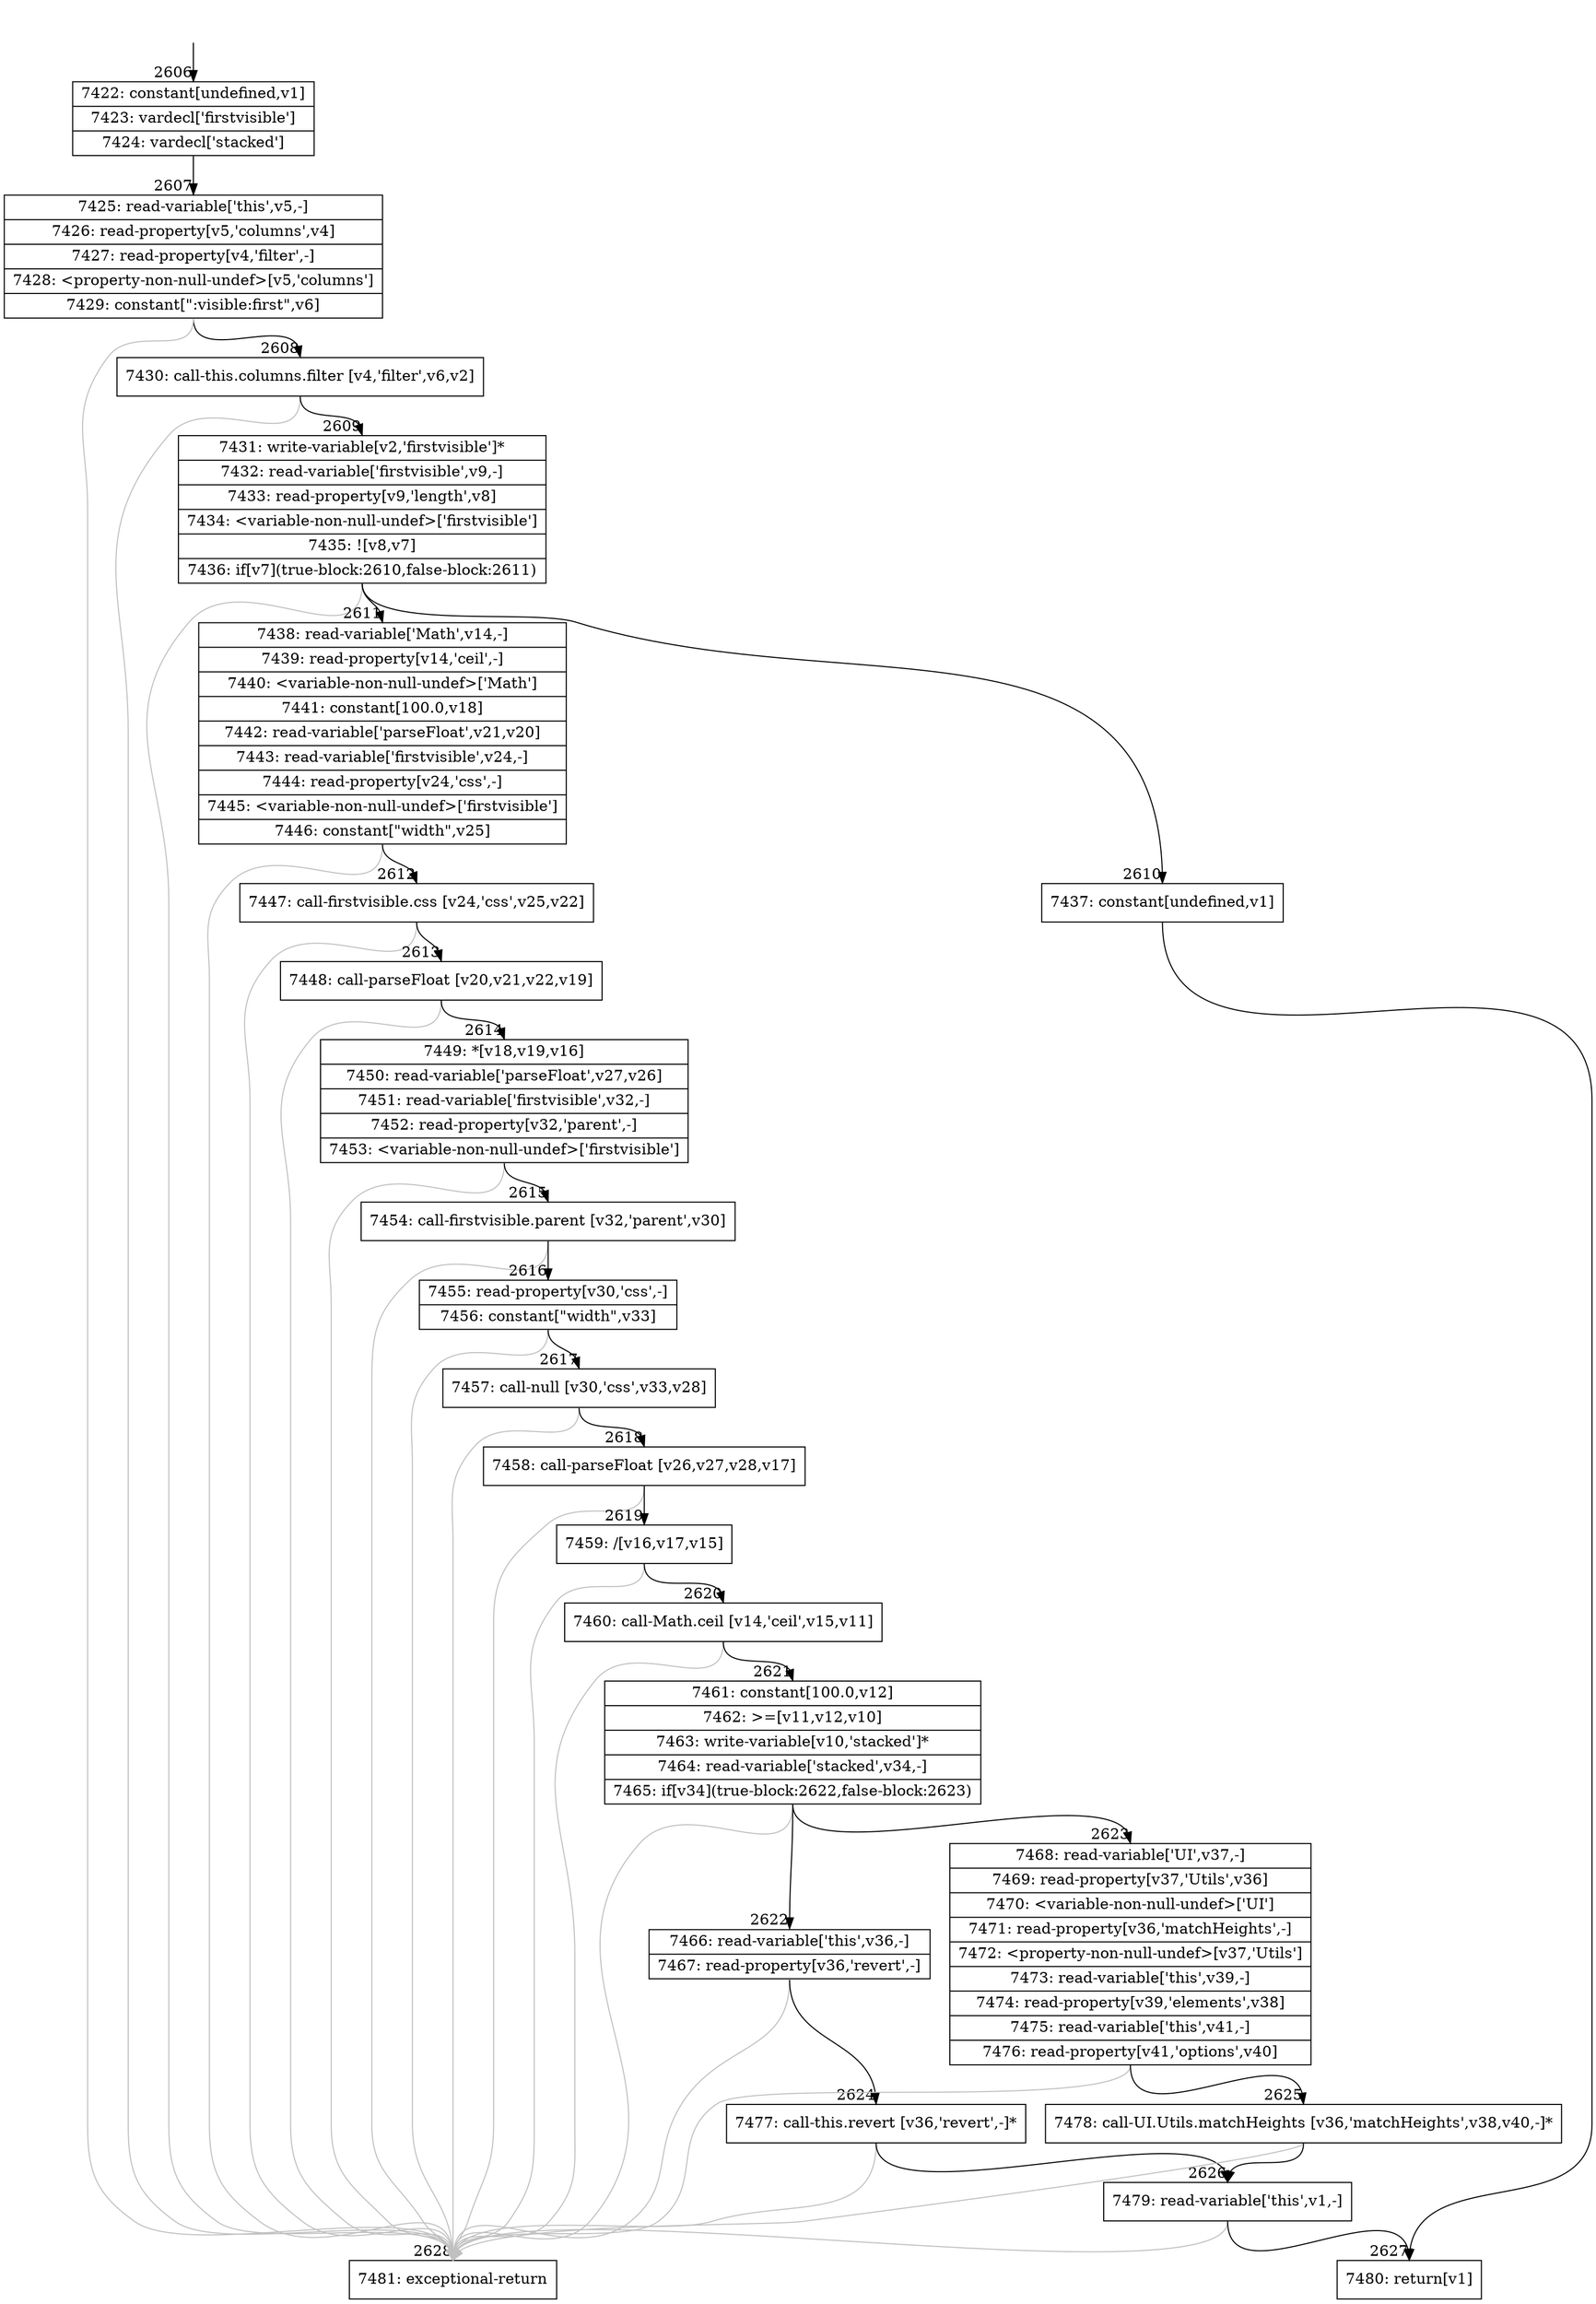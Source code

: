digraph {
rankdir="TD"
BB_entry201[shape=none,label=""];
BB_entry201 -> BB2606 [tailport=s, headport=n, headlabel="    2606"]
BB2606 [shape=record label="{7422: constant[undefined,v1]|7423: vardecl['firstvisible']|7424: vardecl['stacked']}" ] 
BB2606 -> BB2607 [tailport=s, headport=n, headlabel="      2607"]
BB2607 [shape=record label="{7425: read-variable['this',v5,-]|7426: read-property[v5,'columns',v4]|7427: read-property[v4,'filter',-]|7428: \<property-non-null-undef\>[v5,'columns']|7429: constant[\":visible:first\",v6]}" ] 
BB2607 -> BB2608 [tailport=s, headport=n, headlabel="      2608"]
BB2607 -> BB2628 [tailport=s, headport=n, color=gray, headlabel="      2628"]
BB2608 [shape=record label="{7430: call-this.columns.filter [v4,'filter',v6,v2]}" ] 
BB2608 -> BB2609 [tailport=s, headport=n, headlabel="      2609"]
BB2608 -> BB2628 [tailport=s, headport=n, color=gray]
BB2609 [shape=record label="{7431: write-variable[v2,'firstvisible']*|7432: read-variable['firstvisible',v9,-]|7433: read-property[v9,'length',v8]|7434: \<variable-non-null-undef\>['firstvisible']|7435: ![v8,v7]|7436: if[v7](true-block:2610,false-block:2611)}" ] 
BB2609 -> BB2610 [tailport=s, headport=n, headlabel="      2610"]
BB2609 -> BB2611 [tailport=s, headport=n, headlabel="      2611"]
BB2609 -> BB2628 [tailport=s, headport=n, color=gray]
BB2610 [shape=record label="{7437: constant[undefined,v1]}" ] 
BB2610 -> BB2627 [tailport=s, headport=n, headlabel="      2627"]
BB2611 [shape=record label="{7438: read-variable['Math',v14,-]|7439: read-property[v14,'ceil',-]|7440: \<variable-non-null-undef\>['Math']|7441: constant[100.0,v18]|7442: read-variable['parseFloat',v21,v20]|7443: read-variable['firstvisible',v24,-]|7444: read-property[v24,'css',-]|7445: \<variable-non-null-undef\>['firstvisible']|7446: constant[\"width\",v25]}" ] 
BB2611 -> BB2612 [tailport=s, headport=n, headlabel="      2612"]
BB2611 -> BB2628 [tailport=s, headport=n, color=gray]
BB2612 [shape=record label="{7447: call-firstvisible.css [v24,'css',v25,v22]}" ] 
BB2612 -> BB2613 [tailport=s, headport=n, headlabel="      2613"]
BB2612 -> BB2628 [tailport=s, headport=n, color=gray]
BB2613 [shape=record label="{7448: call-parseFloat [v20,v21,v22,v19]}" ] 
BB2613 -> BB2614 [tailport=s, headport=n, headlabel="      2614"]
BB2613 -> BB2628 [tailport=s, headport=n, color=gray]
BB2614 [shape=record label="{7449: *[v18,v19,v16]|7450: read-variable['parseFloat',v27,v26]|7451: read-variable['firstvisible',v32,-]|7452: read-property[v32,'parent',-]|7453: \<variable-non-null-undef\>['firstvisible']}" ] 
BB2614 -> BB2615 [tailport=s, headport=n, headlabel="      2615"]
BB2614 -> BB2628 [tailport=s, headport=n, color=gray]
BB2615 [shape=record label="{7454: call-firstvisible.parent [v32,'parent',v30]}" ] 
BB2615 -> BB2616 [tailport=s, headport=n, headlabel="      2616"]
BB2615 -> BB2628 [tailport=s, headport=n, color=gray]
BB2616 [shape=record label="{7455: read-property[v30,'css',-]|7456: constant[\"width\",v33]}" ] 
BB2616 -> BB2617 [tailport=s, headport=n, headlabel="      2617"]
BB2616 -> BB2628 [tailport=s, headport=n, color=gray]
BB2617 [shape=record label="{7457: call-null [v30,'css',v33,v28]}" ] 
BB2617 -> BB2618 [tailport=s, headport=n, headlabel="      2618"]
BB2617 -> BB2628 [tailport=s, headport=n, color=gray]
BB2618 [shape=record label="{7458: call-parseFloat [v26,v27,v28,v17]}" ] 
BB2618 -> BB2619 [tailport=s, headport=n, headlabel="      2619"]
BB2618 -> BB2628 [tailport=s, headport=n, color=gray]
BB2619 [shape=record label="{7459: /[v16,v17,v15]}" ] 
BB2619 -> BB2620 [tailport=s, headport=n, headlabel="      2620"]
BB2619 -> BB2628 [tailport=s, headport=n, color=gray]
BB2620 [shape=record label="{7460: call-Math.ceil [v14,'ceil',v15,v11]}" ] 
BB2620 -> BB2621 [tailport=s, headport=n, headlabel="      2621"]
BB2620 -> BB2628 [tailport=s, headport=n, color=gray]
BB2621 [shape=record label="{7461: constant[100.0,v12]|7462: \>=[v11,v12,v10]|7463: write-variable[v10,'stacked']*|7464: read-variable['stacked',v34,-]|7465: if[v34](true-block:2622,false-block:2623)}" ] 
BB2621 -> BB2622 [tailport=s, headport=n, headlabel="      2622"]
BB2621 -> BB2623 [tailport=s, headport=n, headlabel="      2623"]
BB2621 -> BB2628 [tailport=s, headport=n, color=gray]
BB2622 [shape=record label="{7466: read-variable['this',v36,-]|7467: read-property[v36,'revert',-]}" ] 
BB2622 -> BB2624 [tailport=s, headport=n, headlabel="      2624"]
BB2622 -> BB2628 [tailport=s, headport=n, color=gray]
BB2623 [shape=record label="{7468: read-variable['UI',v37,-]|7469: read-property[v37,'Utils',v36]|7470: \<variable-non-null-undef\>['UI']|7471: read-property[v36,'matchHeights',-]|7472: \<property-non-null-undef\>[v37,'Utils']|7473: read-variable['this',v39,-]|7474: read-property[v39,'elements',v38]|7475: read-variable['this',v41,-]|7476: read-property[v41,'options',v40]}" ] 
BB2623 -> BB2625 [tailport=s, headport=n, headlabel="      2625"]
BB2623 -> BB2628 [tailport=s, headport=n, color=gray]
BB2624 [shape=record label="{7477: call-this.revert [v36,'revert',-]*}" ] 
BB2624 -> BB2626 [tailport=s, headport=n, headlabel="      2626"]
BB2624 -> BB2628 [tailport=s, headport=n, color=gray]
BB2625 [shape=record label="{7478: call-UI.Utils.matchHeights [v36,'matchHeights',v38,v40,-]*}" ] 
BB2625 -> BB2626 [tailport=s, headport=n]
BB2625 -> BB2628 [tailport=s, headport=n, color=gray]
BB2626 [shape=record label="{7479: read-variable['this',v1,-]}" ] 
BB2626 -> BB2627 [tailport=s, headport=n]
BB2626 -> BB2628 [tailport=s, headport=n, color=gray]
BB2627 [shape=record label="{7480: return[v1]}" ] 
BB2628 [shape=record label="{7481: exceptional-return}" ] 
//#$~ 2027
}
